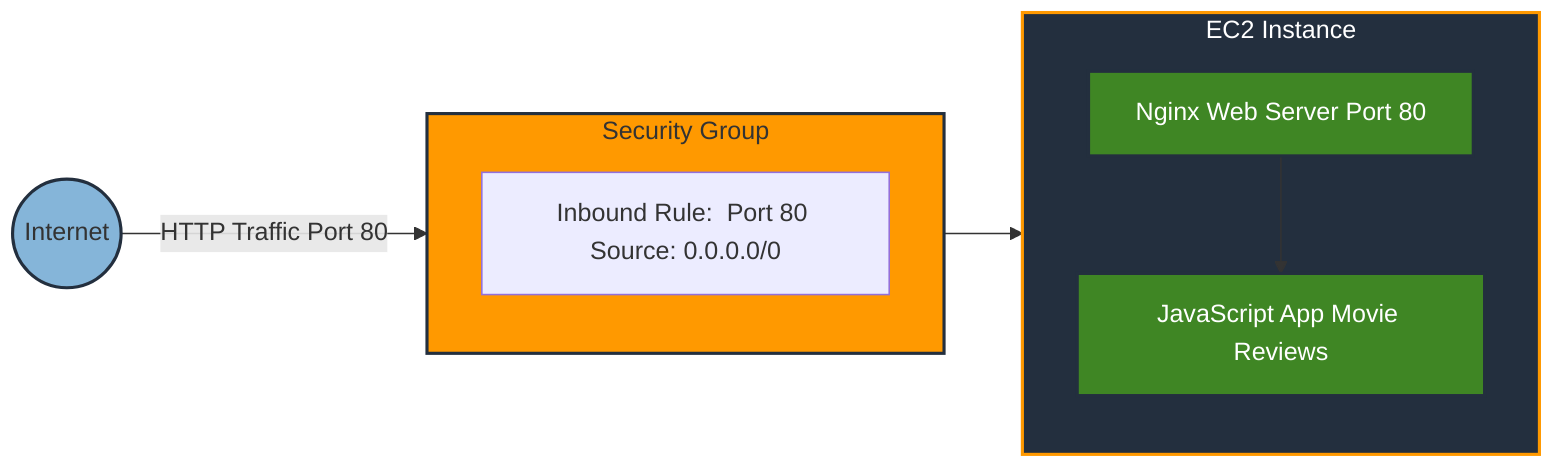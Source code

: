 flowchart LR
    internet((Internet))
    
    subgraph sg [Security Group]
        direction TB
        inbound[Inbound Rule:  Port 80 Source: 0.0.0.0/0]
    end
    
    subgraph ec2 [EC2 Instance]
        direction TB
        nginx[Nginx Web Server Port 80]
        app[JavaScript App Movie Reviews]
        nginx --> app
    end
    
    internet -->|HTTP Traffic  Port 80| sg
    sg --> ec2
    
    classDef sgStyle fill:#ff9900,stroke:#232F3E,stroke-width:2px;
    classDef ec2Style fill:#232F3E,stroke:#ff9900,stroke-width:2px,color:white;
    classDef componentStyle fill:#3F8624,stroke:#232F3E,stroke-width:2px,color:white;
    classDef internetStyle fill:#85B5D9,stroke:#232F3E,stroke-width:2px;
    
    class sg sgStyle;
    class ec2 ec2Style;
    class nginx,app componentStyle;
    class internet internetStyle;